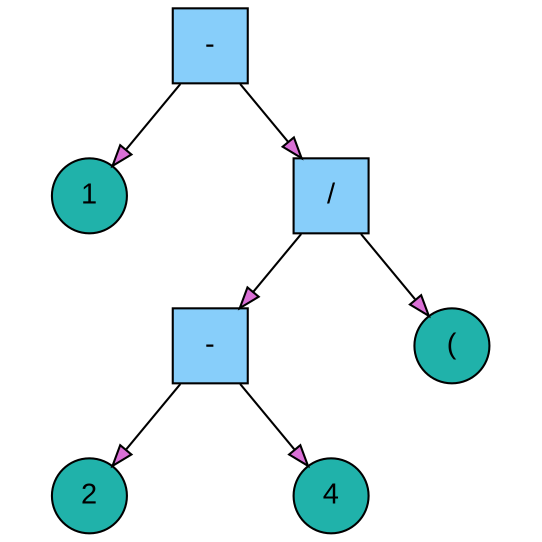 digraph BST {
    ratio = 1.0;
    node [style=filled]
    node [fontname=Arial]
    edge [arrowType=normal]
    edge [fillcolor=orchid]
    rootL[label="1",shape=circle,fillcolor=lightseagreen]
    rootRLL[label="2",shape=circle,fillcolor=lightseagreen]
    rootRLR[label="4",shape=circle,fillcolor=lightseagreen]
    rootRL [label="-",shape=square,fillcolor=lightskyblue]
    rootRL -> rootRLL
    rootRL -> rootRLR
    rootRR[label="(",shape=circle,fillcolor=lightseagreen]
    rootR [label="/",shape=square,fillcolor=lightskyblue]
    rootR -> rootRL
    rootR -> rootRR
    root [label="-",shape=square,fillcolor=lightskyblue]
    root -> rootL
    root -> rootR
}
